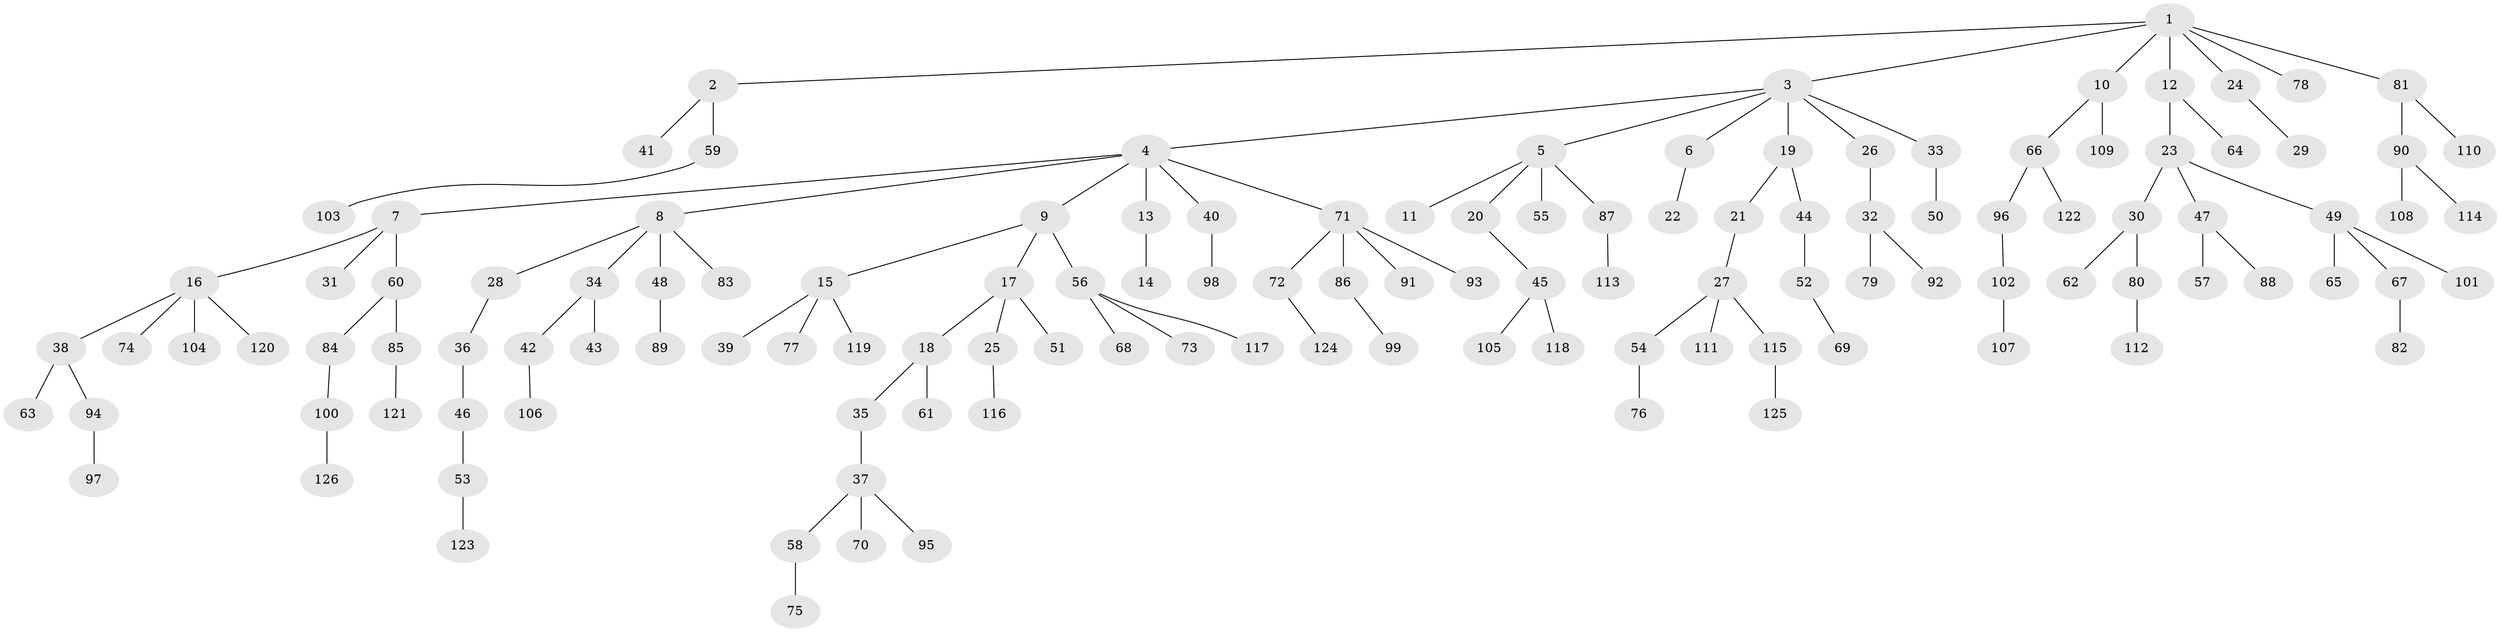 // Generated by graph-tools (version 1.1) at 2025/02/03/09/25 03:02:30]
// undirected, 126 vertices, 125 edges
graph export_dot {
graph [start="1"]
  node [color=gray90,style=filled];
  1;
  2;
  3;
  4;
  5;
  6;
  7;
  8;
  9;
  10;
  11;
  12;
  13;
  14;
  15;
  16;
  17;
  18;
  19;
  20;
  21;
  22;
  23;
  24;
  25;
  26;
  27;
  28;
  29;
  30;
  31;
  32;
  33;
  34;
  35;
  36;
  37;
  38;
  39;
  40;
  41;
  42;
  43;
  44;
  45;
  46;
  47;
  48;
  49;
  50;
  51;
  52;
  53;
  54;
  55;
  56;
  57;
  58;
  59;
  60;
  61;
  62;
  63;
  64;
  65;
  66;
  67;
  68;
  69;
  70;
  71;
  72;
  73;
  74;
  75;
  76;
  77;
  78;
  79;
  80;
  81;
  82;
  83;
  84;
  85;
  86;
  87;
  88;
  89;
  90;
  91;
  92;
  93;
  94;
  95;
  96;
  97;
  98;
  99;
  100;
  101;
  102;
  103;
  104;
  105;
  106;
  107;
  108;
  109;
  110;
  111;
  112;
  113;
  114;
  115;
  116;
  117;
  118;
  119;
  120;
  121;
  122;
  123;
  124;
  125;
  126;
  1 -- 2;
  1 -- 3;
  1 -- 10;
  1 -- 12;
  1 -- 24;
  1 -- 78;
  1 -- 81;
  2 -- 41;
  2 -- 59;
  3 -- 4;
  3 -- 5;
  3 -- 6;
  3 -- 19;
  3 -- 26;
  3 -- 33;
  4 -- 7;
  4 -- 8;
  4 -- 9;
  4 -- 13;
  4 -- 40;
  4 -- 71;
  5 -- 11;
  5 -- 20;
  5 -- 55;
  5 -- 87;
  6 -- 22;
  7 -- 16;
  7 -- 31;
  7 -- 60;
  8 -- 28;
  8 -- 34;
  8 -- 48;
  8 -- 83;
  9 -- 15;
  9 -- 17;
  9 -- 56;
  10 -- 66;
  10 -- 109;
  12 -- 23;
  12 -- 64;
  13 -- 14;
  15 -- 39;
  15 -- 77;
  15 -- 119;
  16 -- 38;
  16 -- 74;
  16 -- 104;
  16 -- 120;
  17 -- 18;
  17 -- 25;
  17 -- 51;
  18 -- 35;
  18 -- 61;
  19 -- 21;
  19 -- 44;
  20 -- 45;
  21 -- 27;
  23 -- 30;
  23 -- 47;
  23 -- 49;
  24 -- 29;
  25 -- 116;
  26 -- 32;
  27 -- 54;
  27 -- 111;
  27 -- 115;
  28 -- 36;
  30 -- 62;
  30 -- 80;
  32 -- 79;
  32 -- 92;
  33 -- 50;
  34 -- 42;
  34 -- 43;
  35 -- 37;
  36 -- 46;
  37 -- 58;
  37 -- 70;
  37 -- 95;
  38 -- 63;
  38 -- 94;
  40 -- 98;
  42 -- 106;
  44 -- 52;
  45 -- 105;
  45 -- 118;
  46 -- 53;
  47 -- 57;
  47 -- 88;
  48 -- 89;
  49 -- 65;
  49 -- 67;
  49 -- 101;
  52 -- 69;
  53 -- 123;
  54 -- 76;
  56 -- 68;
  56 -- 73;
  56 -- 117;
  58 -- 75;
  59 -- 103;
  60 -- 84;
  60 -- 85;
  66 -- 96;
  66 -- 122;
  67 -- 82;
  71 -- 72;
  71 -- 86;
  71 -- 91;
  71 -- 93;
  72 -- 124;
  80 -- 112;
  81 -- 90;
  81 -- 110;
  84 -- 100;
  85 -- 121;
  86 -- 99;
  87 -- 113;
  90 -- 108;
  90 -- 114;
  94 -- 97;
  96 -- 102;
  100 -- 126;
  102 -- 107;
  115 -- 125;
}
